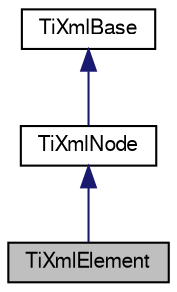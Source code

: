 digraph G
{
  bgcolor="transparent";
  edge [fontname="FreeSans",fontsize=10,labelfontname="FreeSans",labelfontsize=10];
  node [fontname="FreeSans",fontsize=10,shape=record];
  Node1 [label="TiXmlElement",height=0.2,width=0.4,color="black", fillcolor="grey75", style="filled" fontcolor="black"];
  Node2 -> Node1 [dir=back,color="midnightblue",fontsize=10,style="solid",fontname="FreeSans"];
  Node2 [label="TiXmlNode",height=0.2,width=0.4,color="black",URL="$classTiXmlNode.html"];
  Node3 -> Node2 [dir=back,color="midnightblue",fontsize=10,style="solid",fontname="FreeSans"];
  Node3 [label="TiXmlBase",height=0.2,width=0.4,color="black",URL="$classTiXmlBase.html"];
}
